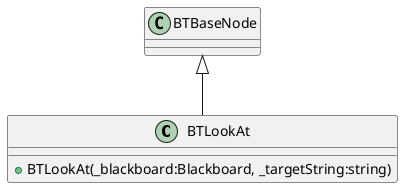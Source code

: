 @startuml
class BTLookAt {
    + BTLookAt(_blackboard:Blackboard, _targetString:string)
}
BTBaseNode <|-- BTLookAt
@enduml
